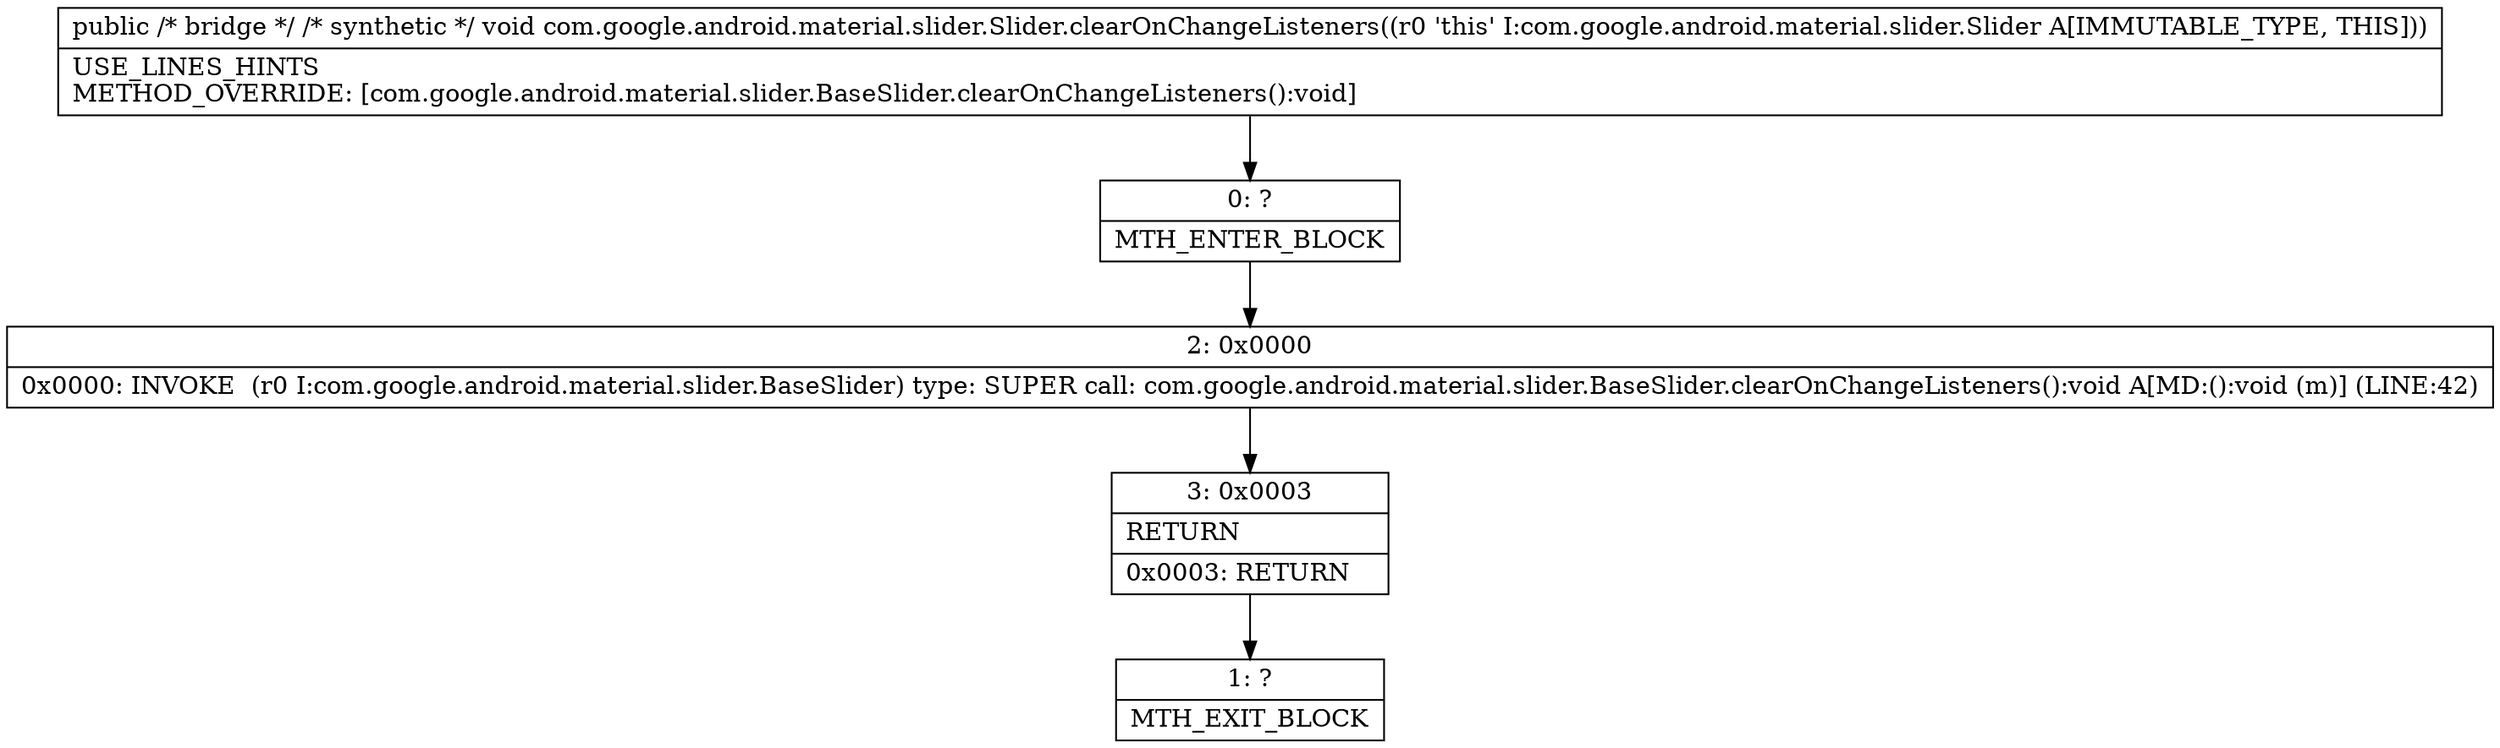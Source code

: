 digraph "CFG forcom.google.android.material.slider.Slider.clearOnChangeListeners()V" {
Node_0 [shape=record,label="{0\:\ ?|MTH_ENTER_BLOCK\l}"];
Node_2 [shape=record,label="{2\:\ 0x0000|0x0000: INVOKE  (r0 I:com.google.android.material.slider.BaseSlider) type: SUPER call: com.google.android.material.slider.BaseSlider.clearOnChangeListeners():void A[MD:():void (m)] (LINE:42)\l}"];
Node_3 [shape=record,label="{3\:\ 0x0003|RETURN\l|0x0003: RETURN   \l}"];
Node_1 [shape=record,label="{1\:\ ?|MTH_EXIT_BLOCK\l}"];
MethodNode[shape=record,label="{public \/* bridge *\/ \/* synthetic *\/ void com.google.android.material.slider.Slider.clearOnChangeListeners((r0 'this' I:com.google.android.material.slider.Slider A[IMMUTABLE_TYPE, THIS]))  | USE_LINES_HINTS\lMETHOD_OVERRIDE: [com.google.android.material.slider.BaseSlider.clearOnChangeListeners():void]\l}"];
MethodNode -> Node_0;Node_0 -> Node_2;
Node_2 -> Node_3;
Node_3 -> Node_1;
}

